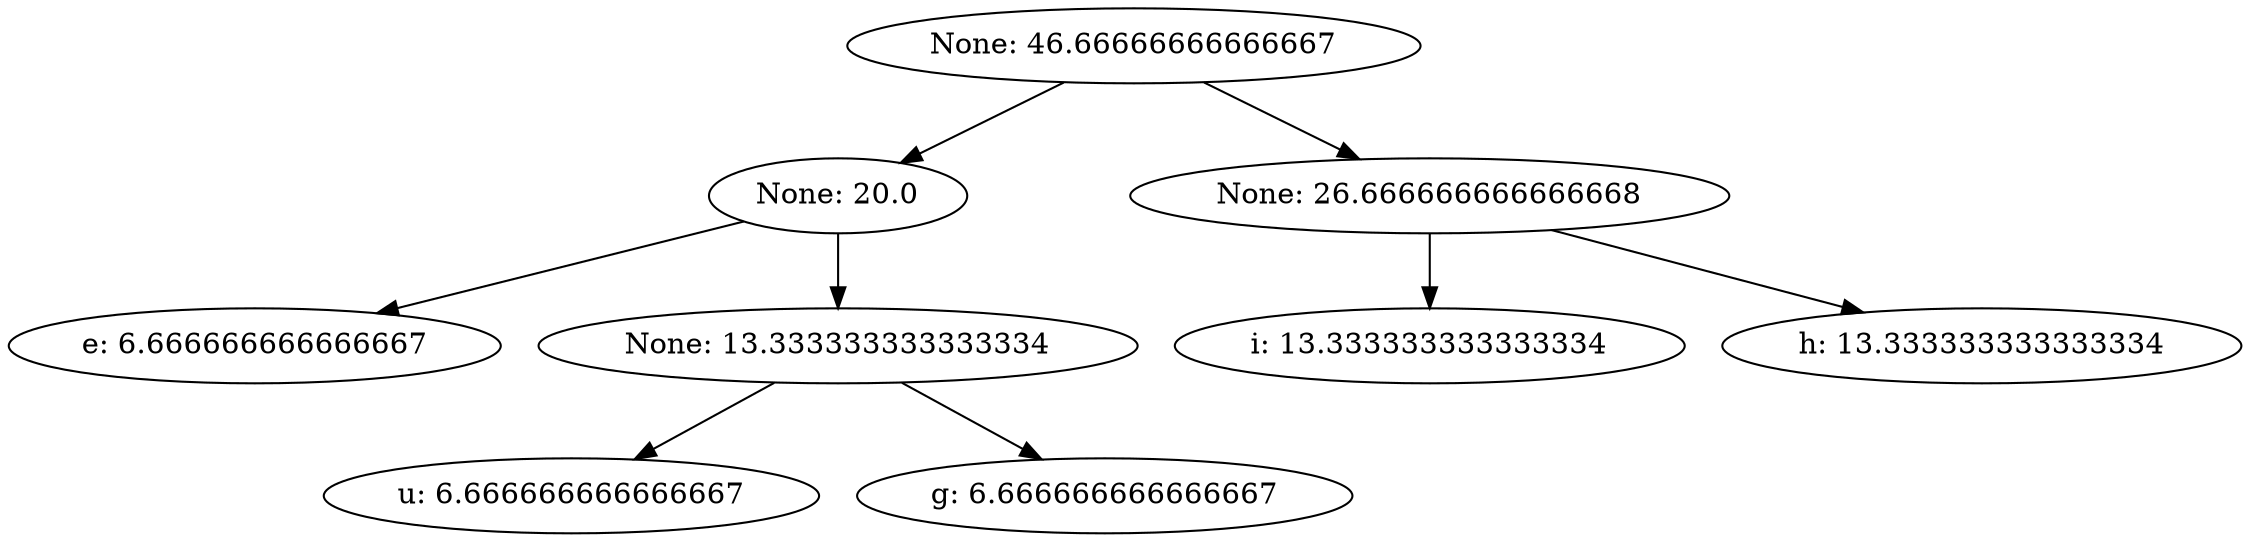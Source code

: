 strict digraph "" {
	"None: 46.66666666666667" -> "None: 20.0";
	"None: 46.66666666666667" -> "None: 26.666666666666668";
	"None: 20.0" -> "e: 6.666666666666667";
	"None: 20.0" -> "None: 13.333333333333334";
	"None: 13.333333333333334" -> "u: 6.666666666666667";
	"None: 13.333333333333334" -> "g: 6.666666666666667";
	"None: 26.666666666666668" -> "i: 13.333333333333334";
	"None: 26.666666666666668" -> "h: 13.333333333333334";
}
